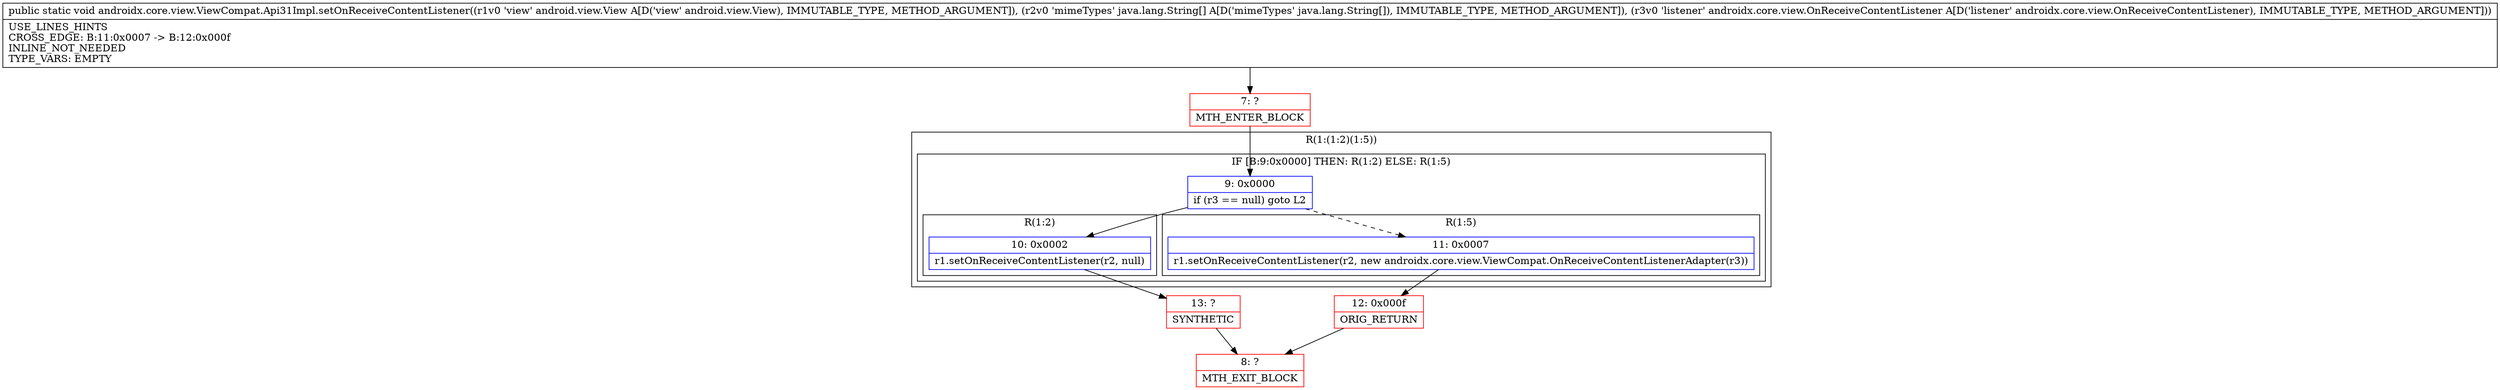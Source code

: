 digraph "CFG forandroidx.core.view.ViewCompat.Api31Impl.setOnReceiveContentListener(Landroid\/view\/View;[Ljava\/lang\/String;Landroidx\/core\/view\/OnReceiveContentListener;)V" {
subgraph cluster_Region_1788305773 {
label = "R(1:(1:2)(1:5))";
node [shape=record,color=blue];
subgraph cluster_IfRegion_1404127182 {
label = "IF [B:9:0x0000] THEN: R(1:2) ELSE: R(1:5)";
node [shape=record,color=blue];
Node_9 [shape=record,label="{9\:\ 0x0000|if (r3 == null) goto L2\l}"];
subgraph cluster_Region_1591088280 {
label = "R(1:2)";
node [shape=record,color=blue];
Node_10 [shape=record,label="{10\:\ 0x0002|r1.setOnReceiveContentListener(r2, null)\l}"];
}
subgraph cluster_Region_1988628707 {
label = "R(1:5)";
node [shape=record,color=blue];
Node_11 [shape=record,label="{11\:\ 0x0007|r1.setOnReceiveContentListener(r2, new androidx.core.view.ViewCompat.OnReceiveContentListenerAdapter(r3))\l}"];
}
}
}
Node_7 [shape=record,color=red,label="{7\:\ ?|MTH_ENTER_BLOCK\l}"];
Node_13 [shape=record,color=red,label="{13\:\ ?|SYNTHETIC\l}"];
Node_8 [shape=record,color=red,label="{8\:\ ?|MTH_EXIT_BLOCK\l}"];
Node_12 [shape=record,color=red,label="{12\:\ 0x000f|ORIG_RETURN\l}"];
MethodNode[shape=record,label="{public static void androidx.core.view.ViewCompat.Api31Impl.setOnReceiveContentListener((r1v0 'view' android.view.View A[D('view' android.view.View), IMMUTABLE_TYPE, METHOD_ARGUMENT]), (r2v0 'mimeTypes' java.lang.String[] A[D('mimeTypes' java.lang.String[]), IMMUTABLE_TYPE, METHOD_ARGUMENT]), (r3v0 'listener' androidx.core.view.OnReceiveContentListener A[D('listener' androidx.core.view.OnReceiveContentListener), IMMUTABLE_TYPE, METHOD_ARGUMENT]))  | USE_LINES_HINTS\lCROSS_EDGE: B:11:0x0007 \-\> B:12:0x000f\lINLINE_NOT_NEEDED\lTYPE_VARS: EMPTY\l}"];
MethodNode -> Node_7;Node_9 -> Node_10;
Node_9 -> Node_11[style=dashed];
Node_10 -> Node_13;
Node_11 -> Node_12;
Node_7 -> Node_9;
Node_13 -> Node_8;
Node_12 -> Node_8;
}

